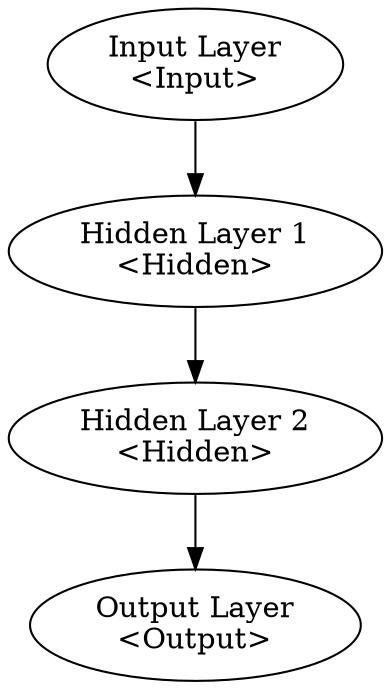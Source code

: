 digraph {
	A [label="Input Layer
<Input>"]
	B [label="Hidden Layer 1
<Hidden>"]
	C [label="Hidden Layer 2
<Hidden>"]
	D [label="Output Layer
<Output>"]
	A -> B
	B -> C
	C -> D
}
